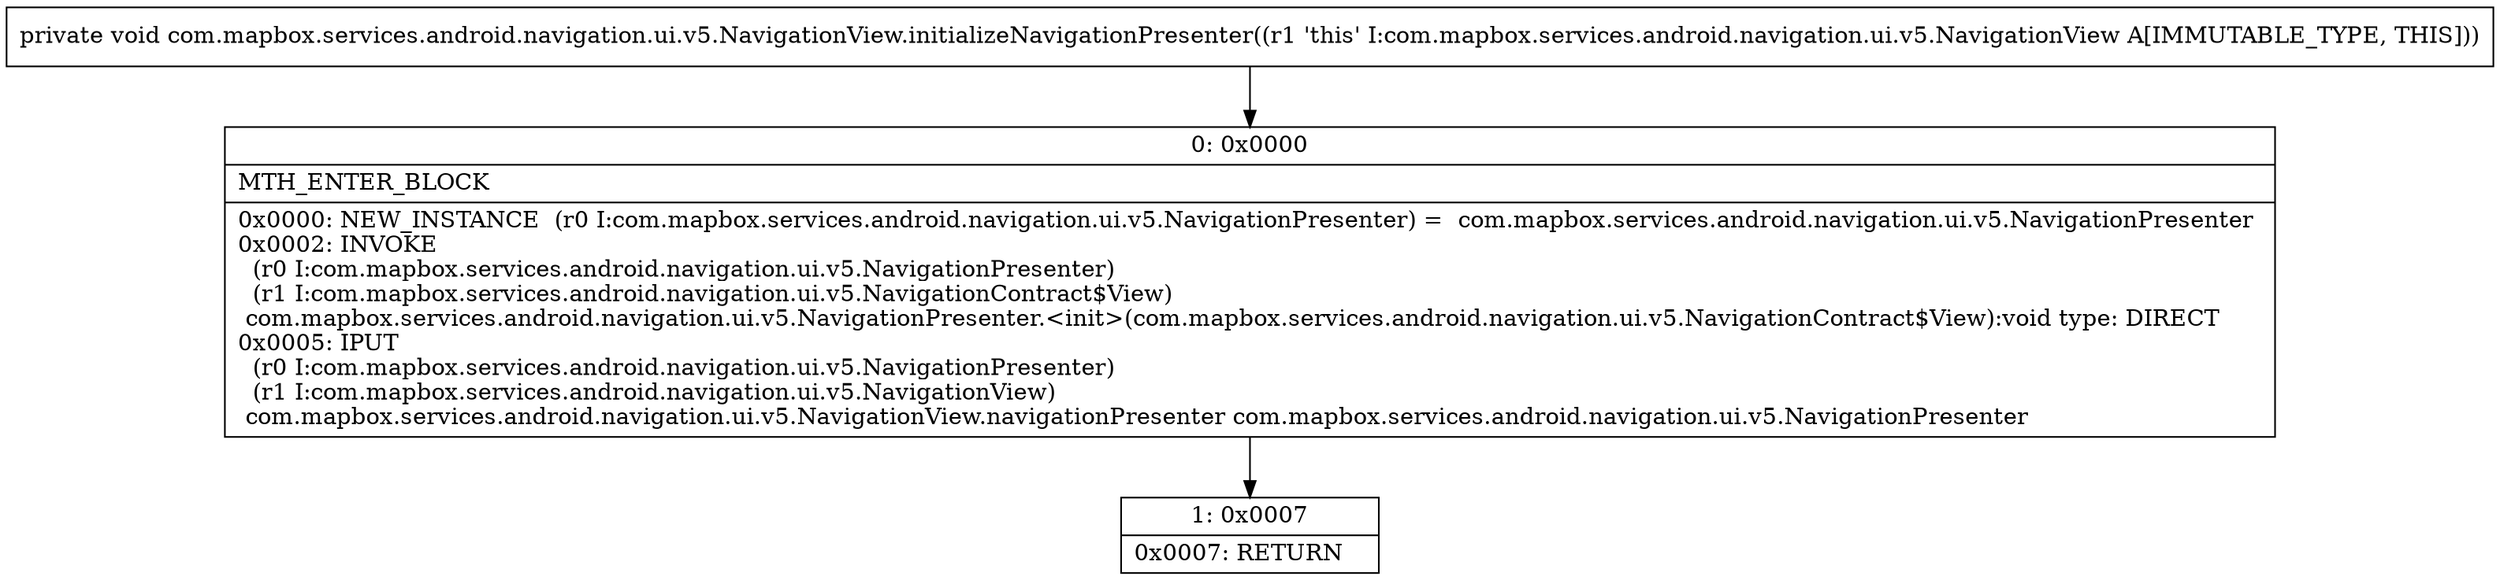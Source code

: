 digraph "CFG forcom.mapbox.services.android.navigation.ui.v5.NavigationView.initializeNavigationPresenter()V" {
Node_0 [shape=record,label="{0\:\ 0x0000|MTH_ENTER_BLOCK\l|0x0000: NEW_INSTANCE  (r0 I:com.mapbox.services.android.navigation.ui.v5.NavigationPresenter) =  com.mapbox.services.android.navigation.ui.v5.NavigationPresenter \l0x0002: INVOKE  \l  (r0 I:com.mapbox.services.android.navigation.ui.v5.NavigationPresenter)\l  (r1 I:com.mapbox.services.android.navigation.ui.v5.NavigationContract$View)\l com.mapbox.services.android.navigation.ui.v5.NavigationPresenter.\<init\>(com.mapbox.services.android.navigation.ui.v5.NavigationContract$View):void type: DIRECT \l0x0005: IPUT  \l  (r0 I:com.mapbox.services.android.navigation.ui.v5.NavigationPresenter)\l  (r1 I:com.mapbox.services.android.navigation.ui.v5.NavigationView)\l com.mapbox.services.android.navigation.ui.v5.NavigationView.navigationPresenter com.mapbox.services.android.navigation.ui.v5.NavigationPresenter \l}"];
Node_1 [shape=record,label="{1\:\ 0x0007|0x0007: RETURN   \l}"];
MethodNode[shape=record,label="{private void com.mapbox.services.android.navigation.ui.v5.NavigationView.initializeNavigationPresenter((r1 'this' I:com.mapbox.services.android.navigation.ui.v5.NavigationView A[IMMUTABLE_TYPE, THIS])) }"];
MethodNode -> Node_0;
Node_0 -> Node_1;
}


